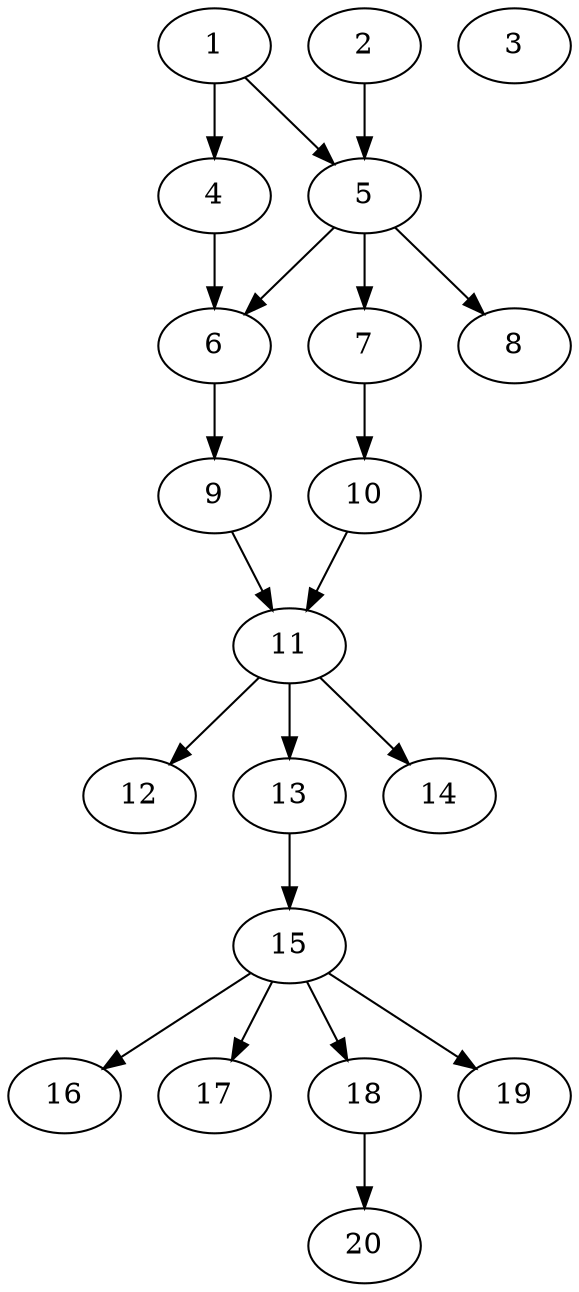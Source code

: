 // DAG automatically generated by daggen at Sat Jul 27 15:36:23 2019
// ./daggen --dot -n 20 --ccr 0.5 --fat 0.4 --regular 0.5 --density 0.7 --mindata 5242880 --maxdata 52428800 
digraph G {
  1 [size="12134400", alpha="0.06", expect_size="6067200"] 
  1 -> 4 [size ="6067200"]
  1 -> 5 [size ="6067200"]
  2 [size="55209984", alpha="0.12", expect_size="27604992"] 
  2 -> 5 [size ="27604992"]
  3 [size="51812352", alpha="0.01", expect_size="25906176"] 
  4 [size="94601216", alpha="0.11", expect_size="47300608"] 
  4 -> 6 [size ="47300608"]
  5 [size="62259200", alpha="0.16", expect_size="31129600"] 
  5 -> 6 [size ="31129600"]
  5 -> 7 [size ="31129600"]
  5 -> 8 [size ="31129600"]
  6 [size="28467200", alpha="0.09", expect_size="14233600"] 
  6 -> 9 [size ="14233600"]
  7 [size="83695616", alpha="0.06", expect_size="41847808"] 
  7 -> 10 [size ="41847808"]
  8 [size="69842944", alpha="0.12", expect_size="34921472"] 
  9 [size="41793536", alpha="0.13", expect_size="20896768"] 
  9 -> 11 [size ="20896768"]
  10 [size="100943872", alpha="0.12", expect_size="50471936"] 
  10 -> 11 [size ="50471936"]
  11 [size="103317504", alpha="0.04", expect_size="51658752"] 
  11 -> 12 [size ="51658752"]
  11 -> 13 [size ="51658752"]
  11 -> 14 [size ="51658752"]
  12 [size="36763648", alpha="0.12", expect_size="18381824"] 
  13 [size="93337600", alpha="0.12", expect_size="46668800"] 
  13 -> 15 [size ="46668800"]
  14 [size="96604160", alpha="0.07", expect_size="48302080"] 
  15 [size="53858304", alpha="0.08", expect_size="26929152"] 
  15 -> 16 [size ="26929152"]
  15 -> 17 [size ="26929152"]
  15 -> 18 [size ="26929152"]
  15 -> 19 [size ="26929152"]
  16 [size="36751360", alpha="0.02", expect_size="18375680"] 
  17 [size="77076480", alpha="0.04", expect_size="38538240"] 
  18 [size="104441856", alpha="0.17", expect_size="52220928"] 
  18 -> 20 [size ="52220928"]
  19 [size="66353152", alpha="0.18", expect_size="33176576"] 
  20 [size="35170304", alpha="0.01", expect_size="17585152"] 
}
